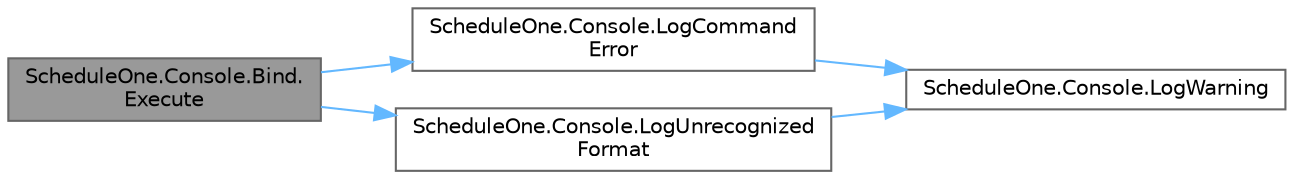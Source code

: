 digraph "ScheduleOne.Console.Bind.Execute"
{
 // LATEX_PDF_SIZE
  bgcolor="transparent";
  edge [fontname=Helvetica,fontsize=10,labelfontname=Helvetica,labelfontsize=10];
  node [fontname=Helvetica,fontsize=10,shape=box,height=0.2,width=0.4];
  rankdir="LR";
  Node1 [id="Node000001",label="ScheduleOne.Console.Bind.\lExecute",height=0.2,width=0.4,color="gray40", fillcolor="grey60", style="filled", fontcolor="black",tooltip=" "];
  Node1 -> Node2 [id="edge1_Node000001_Node000002",color="steelblue1",style="solid",tooltip=" "];
  Node2 [id="Node000002",label="ScheduleOne.Console.LogCommand\lError",height=0.2,width=0.4,color="grey40", fillcolor="white", style="filled",URL="$class_schedule_one_1_1_console.html#a06ed0b20ce68264190ba3520037cc62c",tooltip=" "];
  Node2 -> Node3 [id="edge2_Node000002_Node000003",color="steelblue1",style="solid",tooltip=" "];
  Node3 [id="Node000003",label="ScheduleOne.Console.LogWarning",height=0.2,width=0.4,color="grey40", fillcolor="white", style="filled",URL="$class_schedule_one_1_1_console.html#a4af4a471d16b1029b44a8121bf41d45c",tooltip=" "];
  Node1 -> Node4 [id="edge3_Node000001_Node000004",color="steelblue1",style="solid",tooltip=" "];
  Node4 [id="Node000004",label="ScheduleOne.Console.LogUnrecognized\lFormat",height=0.2,width=0.4,color="grey40", fillcolor="white", style="filled",URL="$class_schedule_one_1_1_console.html#a5f585b0c3b9012f55d0ebda8c748ca13",tooltip=" "];
  Node4 -> Node3 [id="edge4_Node000004_Node000003",color="steelblue1",style="solid",tooltip=" "];
}
